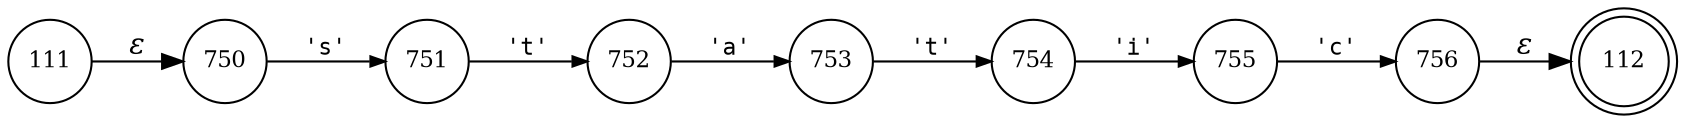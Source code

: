 digraph ATN {
rankdir=LR;
s112[fontsize=11, label="112", shape=doublecircle, fixedsize=true, width=.6];
s752[fontsize=11,label="752", shape=circle, fixedsize=true, width=.55, peripheries=1];
s753[fontsize=11,label="753", shape=circle, fixedsize=true, width=.55, peripheries=1];
s754[fontsize=11,label="754", shape=circle, fixedsize=true, width=.55, peripheries=1];
s755[fontsize=11,label="755", shape=circle, fixedsize=true, width=.55, peripheries=1];
s756[fontsize=11,label="756", shape=circle, fixedsize=true, width=.55, peripheries=1];
s750[fontsize=11,label="750", shape=circle, fixedsize=true, width=.55, peripheries=1];
s111[fontsize=11,label="111", shape=circle, fixedsize=true, width=.55, peripheries=1];
s751[fontsize=11,label="751", shape=circle, fixedsize=true, width=.55, peripheries=1];
s111 -> s750 [fontname="Times-Italic", label="&epsilon;"];
s750 -> s751 [fontsize=11, fontname="Courier", arrowsize=.7, label = "'s'", arrowhead = normal];
s751 -> s752 [fontsize=11, fontname="Courier", arrowsize=.7, label = "'t'", arrowhead = normal];
s752 -> s753 [fontsize=11, fontname="Courier", arrowsize=.7, label = "'a'", arrowhead = normal];
s753 -> s754 [fontsize=11, fontname="Courier", arrowsize=.7, label = "'t'", arrowhead = normal];
s754 -> s755 [fontsize=11, fontname="Courier", arrowsize=.7, label = "'i'", arrowhead = normal];
s755 -> s756 [fontsize=11, fontname="Courier", arrowsize=.7, label = "'c'", arrowhead = normal];
s756 -> s112 [fontname="Times-Italic", label="&epsilon;"];
}